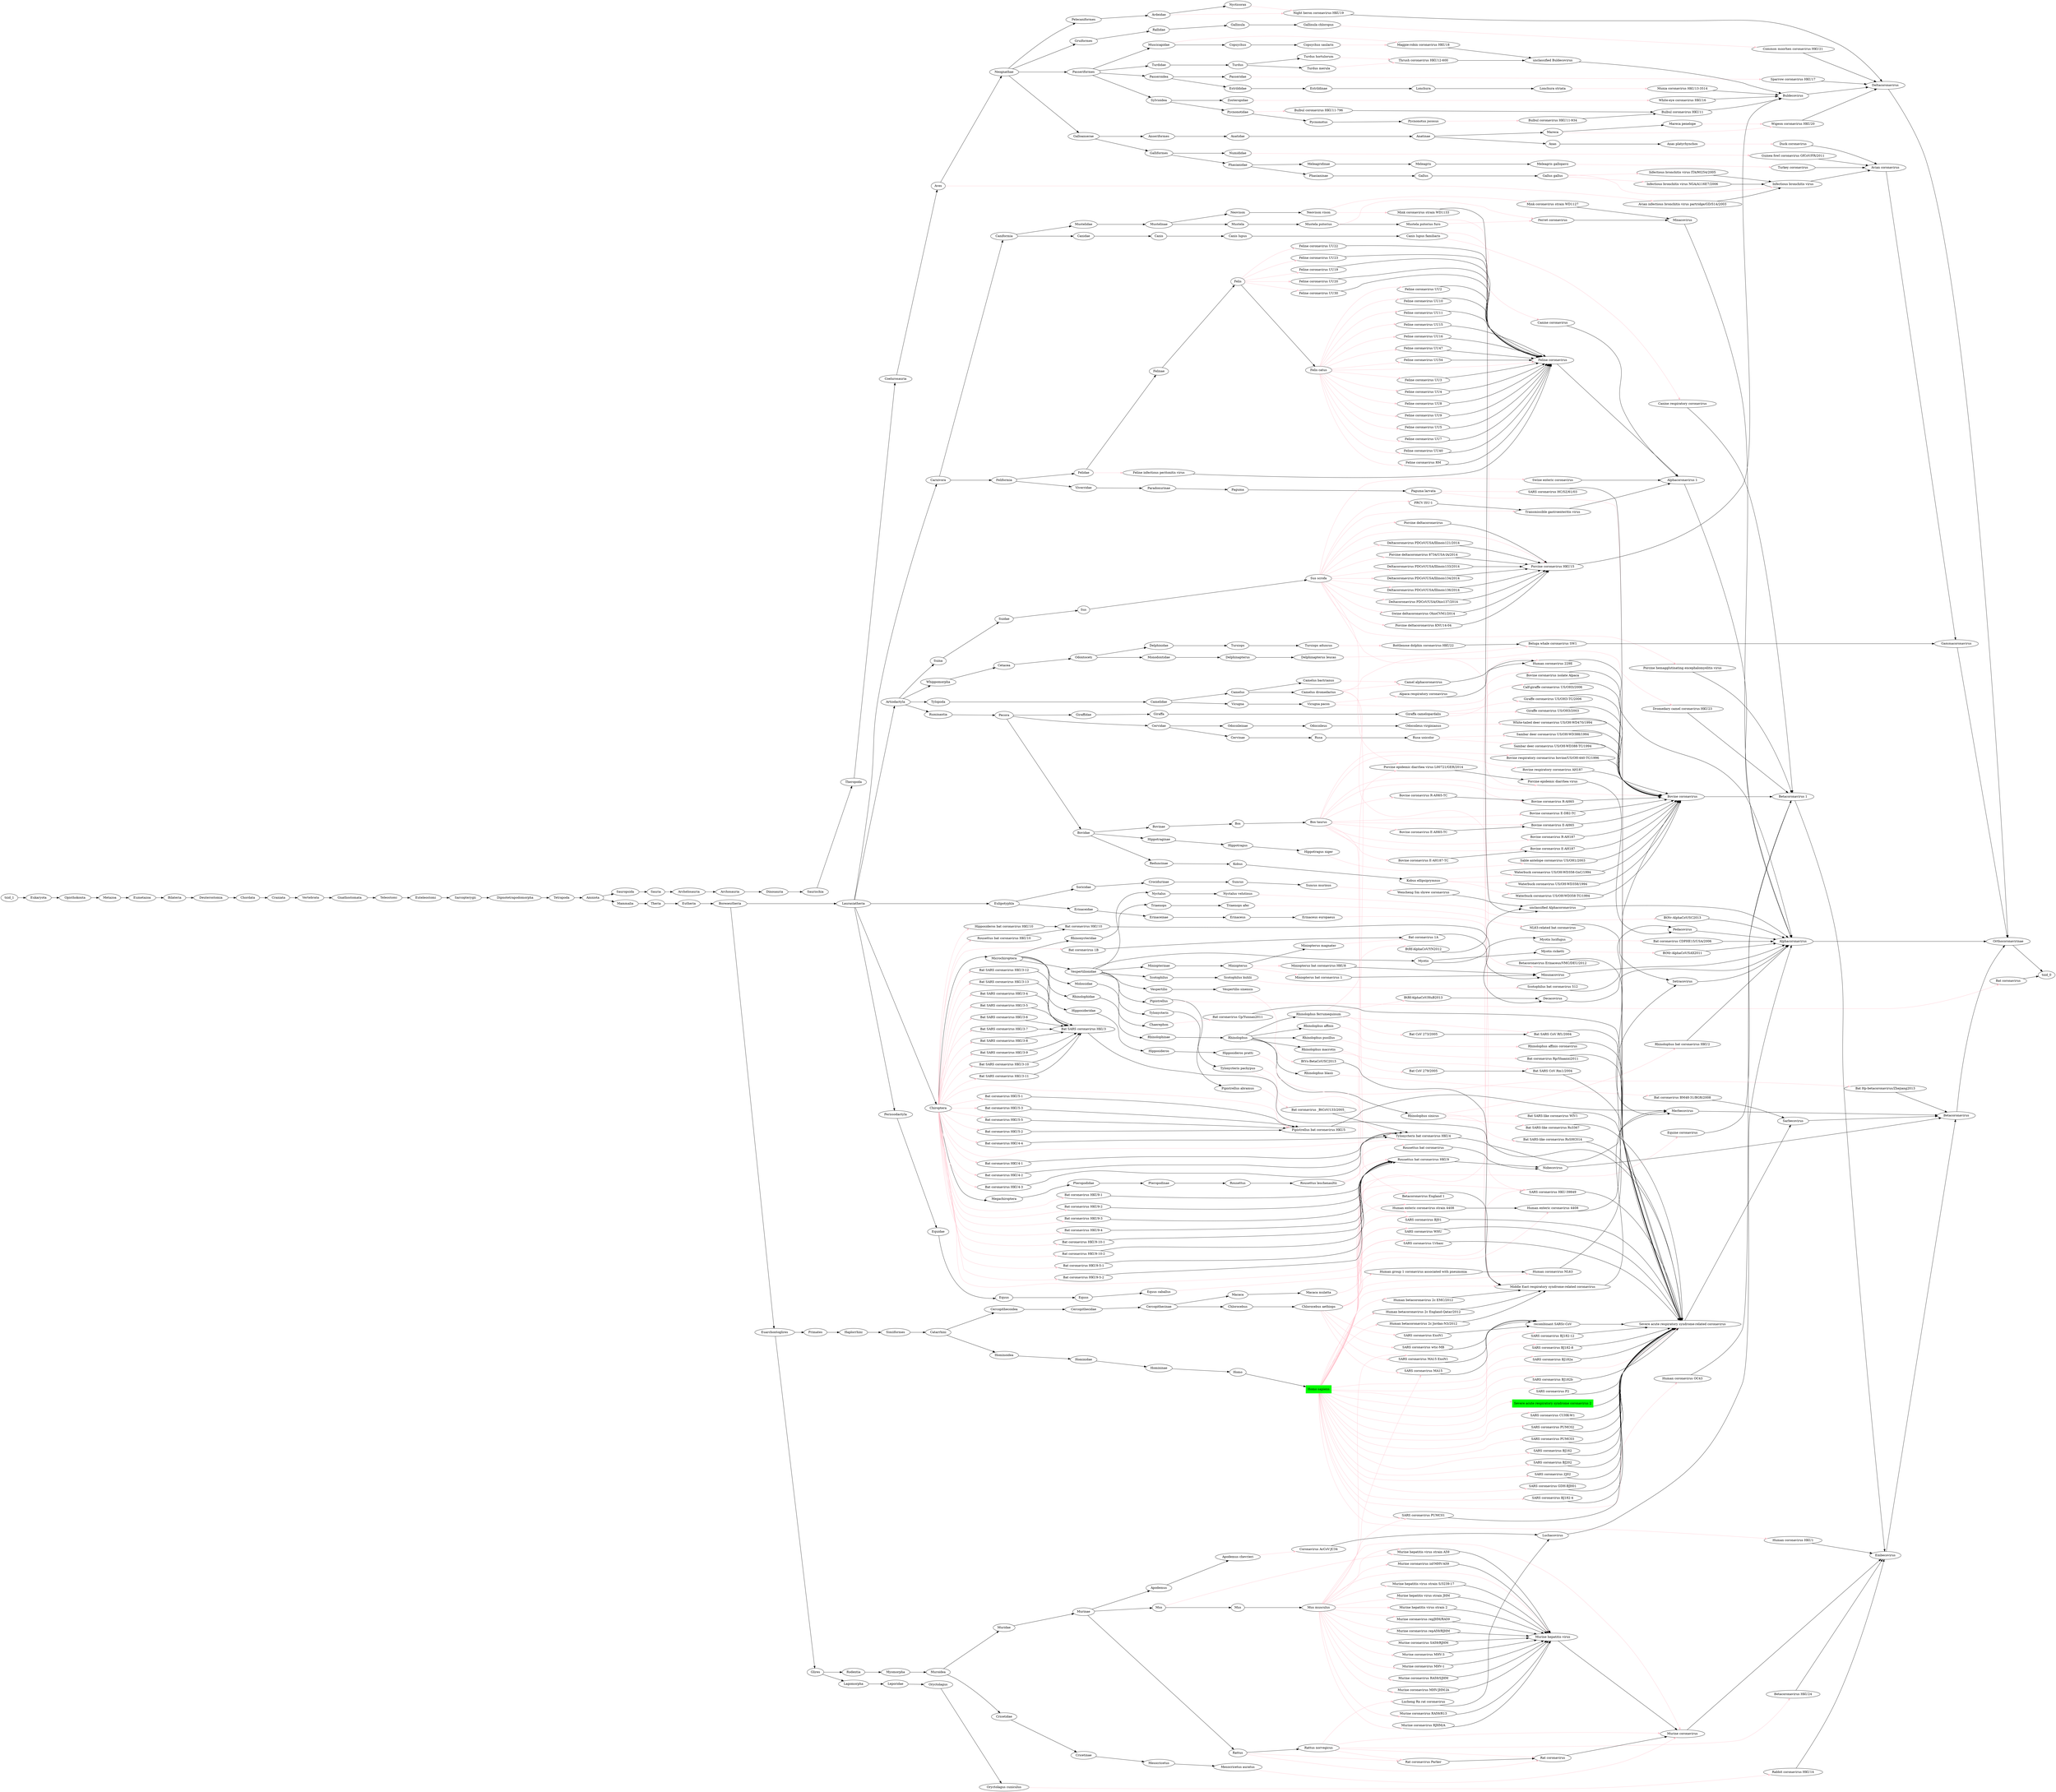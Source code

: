 digraph G { rankdir = "LR"
txid_1 -> txid_2759;
txid_2759[label="Eukaryota"];
txid_2759 -> txid_33154;
txid_33154[label="Opisthokonta"];
txid_33154 -> txid_33208;
txid_33208[label="Metazoa"];
txid_33208 -> txid_6072;
txid_6072[label="Eumetazoa"];
txid_6072 -> txid_33213;
txid_33213[label="Bilateria"];
txid_33213 -> txid_33511;
txid_33511[label="Deuterostomia"];
txid_33511 -> txid_7711;
txid_7711[label="Chordata"];
txid_7711 -> txid_89593;
txid_89593[label="Craniata"];
txid_89593 -> txid_7742;
txid_7742[label="Vertebrata"];
txid_7742 -> txid_7776;
txid_7776[label="Gnathostomata"];
txid_7776 -> txid_117570;
txid_117570[label="Teleostomi"];
txid_117570 -> txid_117571;
txid_117571[label="Euteleostomi"];
txid_117571 -> txid_8287;
txid_8287[label="Sarcopterygii"];
txid_8287 -> txid_1338369;
txid_1338369[label="Dipnotetrapodomorpha"];
txid_1338369 -> txid_32523;
txid_32523[label="Tetrapoda"];
txid_32523 -> txid_32524;
txid_32524[label="Amniota"];
txid_32524 -> txid_40674;
txid_40674[label="Mammalia"];
txid_40674 -> txid_32525;
txid_32525[label="Theria"];
txid_32525 -> txid_9347;
txid_9347[label="Eutheria"];
txid_9347 -> txid_1437010;
txid_1437010[label="Boreoeutheria"];
txid_1437010 -> txid_314146;
txid_314146[label="Euarchontoglires"];
txid_314146 -> txid_314147;
txid_314147[label="Glires"];
txid_314147 -> txid_9975;
txid_9975[label="Lagomorpha"];
txid_9975 -> txid_9979;
txid_9979[label="Leporidae"];
txid_9979 -> txid_9984;
txid_9984[label="Oryctolagus"];
txid_9984 -> txid_9986;
txid_9986[label="Oryctolagus cuniculus"];
txid_314147 -> txid_9989;
txid_9989[label="Rodentia"];
txid_9989 -> txid_1963758;
txid_1963758[label="Myomorpha"];
txid_1963758 -> txid_337687;
txid_337687[label="Muroidea"];
txid_337687 -> txid_10066;
txid_10066[label="Muridae"];
txid_10066 -> txid_39107;
txid_39107[label="Murinae"];
txid_39107 -> txid_10114;
txid_10114[label="Rattus"];
txid_10114 -> txid_10116;
txid_10116[label="Rattus norvegicus"];
txid_39107 -> txid_10128;
txid_10128[label="Apodemus"];
txid_10128 -> txid_129246;
txid_129246[label="Apodemus chevrieri"];
txid_39107 -> txid_10088;
txid_10088[label="Mus"];
txid_10088 -> txid_862507;
txid_862507[label="Mus"];
txid_862507 -> txid_10090;
txid_10090[label="Mus musculus"];
txid_337687 -> txid_337677;
txid_337677[label="Cricetidae"];
txid_337677 -> txid_10026;
txid_10026[label="Cricetinae"];
txid_10026 -> txid_10035;
txid_10035[label="Mesocricetus"];
txid_10035 -> txid_10036;
txid_10036[label="Mesocricetus auratus"];
txid_314146 -> txid_9443;
txid_9443[label="Primates"];
txid_9443 -> txid_376913;
txid_376913[label="Haplorrhini"];
txid_376913 -> txid_314293;
txid_314293[label="Simiiformes"];
txid_314293 -> txid_9526;
txid_9526[label="Catarrhini"];
txid_9526 -> txid_314295;
txid_314295[label="Hominoidea"];
txid_314295 -> txid_9604;
txid_9604[label="Hominidae"];
txid_9604 -> txid_207598;
txid_207598[label="Homininae"];
txid_207598 -> txid_9605;
txid_9605[label="Homo"];
txid_9605 -> txid_9606;
txid_9606[label="Homo sapiens", color="green",style="filled", shape="record"];
txid_9526 -> txid_314294;
txid_314294[label="Cercopithecoidea"];
txid_314294 -> txid_9527;
txid_9527[label="Cercopithecidae"];
txid_9527 -> txid_9528;
txid_9528[label="Cercopithecinae"];
txid_9528 -> txid_392815;
txid_392815[label="Chlorocebus"];
txid_392815 -> txid_9534;
txid_9534[label="Chlorocebus aethiops"];
txid_9528 -> txid_9539;
txid_9539[label="Macaca"];
txid_9539 -> txid_9544;
txid_9544[label="Macaca mulatta"];
txid_1437010 -> txid_314145;
txid_314145[label="Laurasiatheria"];
txid_314145 -> txid_9397;
txid_9397[label="Chiroptera"];
txid_9397 -> txid_30560;
txid_30560[label="Microchiroptera"];
txid_30560 -> txid_9431;
txid_9431[label="Vespertilionidae"];
txid_9431 -> txid_51299;
txid_51299[label="Nyctalus"];
txid_51299 -> txid_187011;
txid_187011[label="Nyctalus velutinus"];
txid_9431 -> txid_258958;
txid_258958[label="Tylonycteris"];
txid_258958 -> txid_258959;
txid_258959[label="Tylonycteris pachypus"];
txid_9431 -> txid_27671;
txid_27671[label="Pipistrellus"];
txid_27671 -> txid_105295;
txid_105295[label="Pipistrellus abramus"];
txid_9431 -> txid_9434;
txid_9434[label="Myotis"];
txid_9434 -> txid_203696;
txid_203696[label="Myotis ricketti"];
txid_9434 -> txid_59463;
txid_59463[label="Myotis lucifugus"];
txid_9431 -> txid_59484;
txid_59484[label="Vespertilio"];
txid_59484 -> txid_105273;
txid_105273[label="Vespertilio sinensis"];
txid_9431 -> txid_153296;
txid_153296[label="Scotophilus"];
txid_153296 -> txid_153297;
txid_153297[label="Scotophilus kuhlii"];
txid_9431 -> txid_981671;
txid_981671[label="Miniopterinae"];
txid_981671 -> txid_9432;
txid_9432[label="Miniopterus"];
txid_9432 -> txid_438766;
txid_438766[label="Miniopterus magnater"];
txid_30560 -> txid_58055;
txid_58055[label="Rhinolophidae"];
txid_58055 -> txid_186995;
txid_186995[label="Rhinolophinae"];
txid_186995 -> txid_49442;
txid_49442[label="Rhinolophus"];
txid_49442 -> txid_196889;
txid_196889[label="Rhinolophus macrotis"];
txid_49442 -> txid_89399;
txid_89399[label="Rhinolophus sinicus"];
txid_49442 -> txid_59477;
txid_59477[label="Rhinolophus affinis"];
txid_49442 -> txid_59479;
txid_59479[label="Rhinolophus ferrumequinum"];
txid_49442 -> txid_159858;
txid_159858[label="Rhinolophus pusillus"];
txid_49442 -> txid_519037;
txid_519037[label="Rhinolophus blasii"];
txid_30560 -> txid_186994;
txid_186994[label="Hipposideridae"];
txid_186994 -> txid_58068;
txid_58068[label="Hipposideros"];
txid_58068 -> txid_188569;
txid_188569[label="Hipposideros pratti"];
txid_30560 -> txid_1677019;
txid_1677019[label="Rhinonycteridae"];
txid_1677019 -> txid_258842;
txid_258842[label="Triaenops"];
txid_258842 -> txid_549403;
txid_549403[label="Triaenops afer"];
txid_30560 -> txid_9436;
txid_9436[label="Molossidae"];
txid_9436 -> txid_242383;
txid_242383[label="Chaerephon"];
txid_9397 -> txid_30559;
txid_30559[label="Megachiroptera"];
txid_30559 -> txid_9398;
txid_9398[label="Pteropodidae"];
txid_9398 -> txid_77225;
txid_77225[label="Pteropodinae"];
txid_77225 -> txid_9406;
txid_9406[label="Rousettus"];
txid_9406 -> txid_9408;
txid_9408[label="Rousettus leschenaultii"];
txid_314145 -> txid_33554;
txid_33554[label="Carnivora"];
txid_33554 -> txid_379584;
txid_379584[label="Caniformia"];
txid_379584 -> txid_9608;
txid_9608[label="Canidae"];
txid_9608 -> txid_9611;
txid_9611[label="Canis"];
txid_9611 -> txid_9612;
txid_9612[label="Canis lupus"];
txid_9612 -> txid_9615;
txid_9615[label="Canis lupus familiaris"];
txid_379584 -> txid_9655;
txid_9655[label="Mustelidae"];
txid_9655 -> txid_169418;
txid_169418[label="Mustelinae"];
txid_169418 -> txid_452645;
txid_452645[label="Neovison"];
txid_452645 -> txid_452646;
txid_452646[label="Neovison vison"];
txid_169418 -> txid_9665;
txid_9665[label="Mustela"];
txid_9665 -> txid_9668;
txid_9668[label="Mustela putorius"];
txid_9668 -> txid_9669;
txid_9669[label="Mustela putorius furo"];
txid_33554 -> txid_379583;
txid_379583[label="Feliformia"];
txid_379583 -> txid_9673;
txid_9673[label="Viverridae"];
txid_9673 -> txid_219112;
txid_219112[label="Paradoxurinae"];
txid_219112 -> txid_9674;
txid_9674[label="Paguma"];
txid_9674 -> txid_9675;
txid_9675[label="Paguma larvata"];
txid_379583 -> txid_9681;
txid_9681[label="Felidae"];
txid_9681 -> txid_338152;
txid_338152[label="Felinae"];
txid_338152 -> txid_9682;
txid_9682[label="Felis"];
txid_9682 -> txid_9685;
txid_9685[label="Felis catus"];
txid_314145 -> txid_91561;
txid_91561[label="Artiodactyla"];
txid_91561 -> txid_9845;
txid_9845[label="Ruminantia"];
txid_9845 -> txid_35500;
txid_35500[label="Pecora"];
txid_35500 -> txid_9850;
txid_9850[label="Cervidae"];
txid_9850 -> txid_9881;
txid_9881[label="Odocoileinae"];
txid_9881 -> txid_9871;
txid_9871[label="Odocoileus"];
txid_9871 -> txid_9874;
txid_9874[label="Odocoileus virginianus"];
txid_9850 -> txid_34878;
txid_34878[label="Cervinae"];
txid_34878 -> txid_662560;
txid_662560[label="Rusa"];
txid_662560 -> txid_662561;
txid_662561[label="Rusa unicolor"];
txid_35500 -> txid_9892;
txid_9892[label="Giraffidae"];
txid_9892 -> txid_9893;
txid_9893[label="Giraffa"];
txid_9893 -> txid_9894;
txid_9894[label="Giraffa camelopardalis"];
txid_35500 -> txid_9895;
txid_9895[label="Bovidae"];
txid_9895 -> txid_27592;
txid_27592[label="Bovinae"];
txid_27592 -> txid_9903;
txid_9903[label="Bos"];
txid_9903 -> txid_9913;
txid_9913[label="Bos taurus"];
txid_9895 -> txid_9959;
txid_9959[label="Hippotraginae"];
txid_9959 -> txid_37184;
txid_37184[label="Hippotragus"];
txid_37184 -> txid_37189;
txid_37189[label="Hippotragus niger"];
txid_9895 -> txid_59549;
txid_59549[label="Reduncinae"];
txid_59549 -> txid_9961;
txid_9961[label="Kobus"];
txid_9961 -> txid_9962;
txid_9962[label="Kobus ellipsiprymnus"];
txid_91561 -> txid_2653789;
txid_2653789[label="Whippomorpha"];
txid_2653789 -> txid_9721;
txid_9721[label="Cetacea"];
txid_9721 -> txid_9722;
txid_9722[label="Odontoceti"];
txid_9722 -> txid_9747;
txid_9747[label="Monodontidae"];
txid_9747 -> txid_9748;
txid_9748[label="Delphinapterus"];
txid_9748 -> txid_9749;
txid_9749[label="Delphinapterus leucas"];
txid_9722 -> txid_9726;
txid_9726[label="Delphinidae"];
txid_9726 -> txid_9738;
txid_9738[label="Tursiops"];
txid_9738 -> txid_79784;
txid_79784[label="Tursiops aduncus"];
txid_91561 -> txid_9834;
txid_9834[label="Tylopoda"];
txid_9834 -> txid_9835;
txid_9835[label="Camelidae"];
txid_9835 -> txid_30539;
txid_30539[label="Vicugna"];
txid_30539 -> txid_30538;
txid_30538[label="Vicugna pacos"];
txid_9835 -> txid_9836;
txid_9836[label="Camelus"];
txid_9836 -> txid_9837;
txid_9837[label="Camelus bactrianus"];
txid_9836 -> txid_9838;
txid_9838[label="Camelus dromedarius"];
txid_91561 -> txid_35497;
txid_35497[label="Suina"];
txid_35497 -> txid_9821;
txid_9821[label="Suidae"];
txid_9821 -> txid_9822;
txid_9822[label="Sus"];
txid_9822 -> txid_9823;
txid_9823[label="Sus scrofa"];
txid_314145 -> txid_9362;
txid_9362[label="Eulipotyphla"];
txid_9362 -> txid_9363;
txid_9363[label="Erinaceidae"];
txid_9363 -> txid_30577;
txid_30577[label="Erinaceinae"];
txid_30577 -> txid_9364;
txid_9364[label="Erinaceus"];
txid_9364 -> txid_9365;
txid_9365[label="Erinaceus europaeus"];
txid_9362 -> txid_9376;
txid_9376[label="Soricidae"];
txid_9376 -> txid_183662;
txid_183662[label="Crocidurinae"];
txid_183662 -> txid_9377;
txid_9377[label="Suncus"];
txid_9377 -> txid_9378;
txid_9378[label="Suncus murinus"];
txid_314145 -> txid_9787;
txid_9787[label="Perissodactyla"];
txid_9787 -> txid_9788;
txid_9788[label="Equidae"];
txid_9788 -> txid_9789;
txid_9789[label="Equus"];
txid_9789 -> txid_35510;
txid_35510[label="Equus"];
txid_35510 -> txid_9796;
txid_9796[label="Equus caballus"];
txid_32524 -> txid_8457;
txid_8457[label="Sauropsida"];
txid_8457 -> txid_32561;
txid_32561[label="Sauria"];
txid_32561 -> txid_1329799;
txid_1329799[label="Archelosauria"];
txid_1329799 -> txid_8492;
txid_8492[label="Archosauria"];
txid_8492 -> txid_436486;
txid_436486[label="Dinosauria"];
txid_436486 -> txid_436489;
txid_436489[label="Saurischia"];
txid_436489 -> txid_436491;
txid_436491[label="Theropoda"];
txid_436491 -> txid_436492;
txid_436492[label="Coelurosauria"];
txid_436492 -> txid_8782;
txid_8782[label="Aves"];
txid_8782 -> txid_8825;
txid_8825[label="Neognathae"];
txid_8825 -> txid_1549675;
txid_1549675[label="Galloanserae"];
txid_1549675 -> txid_8826;
txid_8826[label="Anseriformes"];
txid_8826 -> txid_8830;
txid_8830[label="Anatidae"];
txid_8830 -> txid_2068716;
txid_2068716[label="Anatinae"];
txid_2068716 -> txid_1526411;
txid_1526411[label="Mareca"];
txid_1526411 -> txid_8838;
txid_8838[label="Mareca penelope"];
txid_2068716 -> txid_8835;
txid_8835[label="Anas"];
txid_8835 -> txid_8839;
txid_8839[label="Anas platyrhynchos"];
txid_1549675 -> txid_8976;
txid_8976[label="Galliformes"];
txid_8976 -> txid_9005;
txid_9005[label="Phasianidae"];
txid_9005 -> txid_466552;
txid_466552[label="Meleagridinae"];
txid_466552 -> txid_9102;
txid_9102[label="Meleagris"];
txid_9102 -> txid_9103;
txid_9103[label="Meleagris gallopavo"];
txid_9005 -> txid_9072;
txid_9072[label="Phasianinae"];
txid_9072 -> txid_9030;
txid_9030[label="Gallus"];
txid_9030 -> txid_9031;
txid_9031[label="Gallus gallus"];
txid_8976 -> txid_8990;
txid_8990[label="Numididae"];
txid_8825 -> txid_9108;
txid_9108[label="Gruiformes"];
txid_9108 -> txid_9119;
txid_9119[label="Rallidae"];
txid_9119 -> txid_9122;
txid_9122[label="Gallinula"];
txid_9122 -> txid_9123;
txid_9123[label="Gallinula chloropus"];
txid_8825 -> txid_9126;
txid_9126[label="Passeriformes"];
txid_9126 -> txid_36291;
txid_36291[label="Muscicapidae"];
txid_36291 -> txid_125862;
txid_125862[label="Copsychus"];
txid_125862 -> txid_343929;
txid_343929[label="Copsychus saularis"];
txid_9126 -> txid_175121;
txid_175121[label="Passeroidea"];
txid_175121 -> txid_9158;
txid_9158[label="Passeridae"];
txid_175121 -> txid_37611;
txid_37611[label="Estrildidae"];
txid_37611 -> txid_40155;
txid_40155[label="Estrildinae"];
txid_40155 -> txid_40156;
txid_40156[label="Lonchura"];
txid_40156 -> txid_40157;
txid_40157[label="Lonchura striata"];
txid_9126 -> txid_2116661;
txid_2116661[label="Sylvioidea"];
txid_2116661 -> txid_36297;
txid_36297[label="Zosteropidae"];
txid_2116661 -> txid_36294;
txid_36294[label="Pycnonotidae"];
txid_36294 -> txid_125282;
txid_125282[label="Pycnonotus"];
txid_125282 -> txid_182897;
txid_182897[label="Pycnonotus jocosus"];
txid_9126 -> txid_9183;
txid_9183[label="Turdidae"];
txid_9183 -> txid_9186;
txid_9186[label="Turdus"];
txid_9186 -> txid_9187;
txid_9187[label="Turdus merula"];
txid_9186 -> txid_411519;
txid_411519[label="Turdus hortulorum"];
txid_8825 -> txid_9205;
txid_9205[label="Pelecaniformes"];
txid_9205 -> txid_8899;
txid_8899[label="Ardeidae"];
txid_8899 -> txid_8900;
txid_8900[label="Nycticorax"];

txid_519037 -> txid_864596 [color="pink", dirType="both"];
txid_27671 -> txid_1508220 [color="pink", dirType="both"];
txid_438766 -> txid_393767 [color="pink", dirType="both"];
txid_59479 -> txid_1503293 [color="pink", dirType="both"];
txid_9378 -> txid_1508228 [color="pink", dirType="both"];
txid_129246 -> txid_1964806 [color="pink", dirType="both"];
txid_9606 -> txid_11137 [color="pink", dirType="both"];
txid_10116 -> txid_1508224 [color="pink", dirType="both"];
txid_9668 -> txid_1264898 [color="pink", dirType="both"];
txid_9669 -> txid_1264898 [color="pink", dirType="both"];
txid_9432 -> txid_694000 [color="pink", dirType="both"];
txid_9432 -> txid_694001 [color="pink", dirType="both"];
txid_9823 -> txid_28295 [color="pink", dirType="both"];
txid_153297 -> txid_693999 [color="pink", dirType="both"];
txid_89399 -> txid_693998 [color="pink", dirType="both"];
txid_9606 -> txid_277944 [color="pink", dirType="both"];
txid_9986 -> txid_1160968 [color="pink", dirType="both"];
txid_9606 -> txid_290028 [color="pink", dirType="both"];
txid_10036 -> txid_694005 [color="pink", dirType="both"];
txid_10090 -> txid_694005 [color="pink", dirType="both"];
txid_10116 -> txid_694005 [color="pink", dirType="both"];
txid_9397 -> txid_694007 [color="pink", dirType="both"];
txid_258959 -> txid_694007 [color="pink", dirType="both"];
txid_9397 -> txid_694008 [color="pink", dirType="both"];
txid_105295 -> txid_694008 [color="pink", dirType="both"];
txid_9606 -> txid_1335626 [color="pink", dirType="both"];
txid_9838 -> txid_1335626 [color="pink", dirType="both"];
txid_9397 -> txid_694006 [color="pink", dirType="both"];
txid_9408 -> txid_694006 [color="pink", dirType="both"];
txid_9606 -> txid_694009 [color="pink", dirType="both"];
txid_9675 -> txid_694009 [color="pink", dirType="both"];
txid_9749 -> txid_694015 [color="pink", dirType="both"];
txid_36291 -> txid_1159903 [color="pink", dirType="both"];
txid_343929 -> txid_1159903 [color="pink", dirType="both"];
txid_9158 -> txid_1159906 [color="pink", dirType="both"];
txid_9187 -> txid_572290 [color="pink", dirType="both"];
txid_411519 -> txid_572290 [color="pink", dirType="both"];
txid_8838 -> txid_1159908 [color="pink", dirType="both"];
txid_1526411 -> txid_1159908 [color="pink", dirType="both"];
txid_36297 -> txid_1159907 [color="pink", dirType="both"];
txid_8899 -> txid_1159904 [color="pink", dirType="both"];
txid_8900 -> txid_1159904 [color="pink", dirType="both"];
txid_9123 -> txid_1159902 [color="pink", dirType="both"];
txid_9397 -> txid_393768 [color="pink", dirType="both"];
txid_452646 -> txid_766792 [color="pink", dirType="both"];
txid_59463 -> txid_1384461 [color="pink", dirType="both"];
txid_9397 -> txid_1241932 [color="pink", dirType="both"];
txid_9397 -> txid_1241933 [color="pink", dirType="both"];
txid_59479 -> txid_1503292 [color="pink", dirType="both"];
txid_30538 -> txid_1176035 [color="pink", dirType="both"];
txid_9837 -> txid_1699095 [color="pink", dirType="both"];
txid_9838 -> txid_1699095 [color="pink", dirType="both"];
txid_452646 -> txid_766791 [color="pink", dirType="both"];
txid_203696 -> txid_1503289 [color="pink", dirType="both"];
txid_187011 -> txid_1503291 [color="pink", dirType="both"];
txid_9534 -> txid_1525377 [color="pink", dirType="both"];
txid_9823 -> txid_1525377 [color="pink", dirType="both"];
txid_9606 -> txid_270642 [color="pink", dirType="both"];
txid_549403 -> txid_1920748 [color="pink", dirType="both"];
txid_9823 -> txid_11149 [color="pink", dirType="both"];
txid_9615 -> txid_11153 [color="pink", dirType="both"];
txid_9685 -> txid_12663 [color="pink", dirType="both"];
txid_9823 -> txid_1766554 [color="pink", dirType="both"];
txid_9913 -> txid_11128 [color="pink", dirType="both"];
txid_9606 -> txid_31631 [color="pink", dirType="both"];
txid_9823 -> txid_42005 [color="pink", dirType="both"];
txid_9796 -> txid_136187 [color="pink", dirType="both"];
txid_9615 -> txid_215681 [color="pink", dirType="both"];
txid_10090 -> txid_11138 [color="pink", dirType="both"];
txid_10114 -> txid_31632 [color="pink", dirType="both"];
txid_10116 -> txid_31632 [color="pink", dirType="both"];
txid_10116 -> txid_1590370 [color="pink", dirType="both"];
txid_188569 -> txid_1541205 [color="pink", dirType="both"];
txid_258959 -> txid_389230 [color="pink", dirType="both"];
txid_9397 -> txid_424359 [color="pink", dirType="both"];
txid_9397 -> txid_424360 [color="pink", dirType="both"];
txid_9397 -> txid_424361 [color="pink", dirType="both"];
txid_9397 -> txid_424362 [color="pink", dirType="both"];
txid_9397 -> txid_424363 [color="pink", dirType="both"];
txid_9397 -> txid_424364 [color="pink", dirType="both"];
txid_9397 -> txid_424365 [color="pink", dirType="both"];
txid_9397 -> txid_424366 [color="pink", dirType="both"];
txid_9606 -> txid_1235996 [color="pink", dirType="both"];
txid_9606 -> txid_1263720 [color="pink", dirType="both"];
txid_9838 -> txid_1263720 [color="pink", dirType="both"];
txid_9606 -> txid_1298362 [color="pink", dirType="both"];
txid_9606 -> txid_1306931 [color="pink", dirType="both"];
txid_105273 -> txid_1495253 [color="pink", dirType="both"];
txid_9365 -> txid_1385427 [color="pink", dirType="both"];
txid_9397 -> txid_424367 [color="pink", dirType="both"];
txid_9397 -> txid_424368 [color="pink", dirType="both"];
txid_9397 -> txid_424369 [color="pink", dirType="both"];
txid_9397 -> txid_424370 [color="pink", dirType="both"];
txid_9397 -> txid_875612 [color="pink", dirType="both"];
txid_9397 -> txid_875613 [color="pink", dirType="both"];
txid_9397 -> txid_875614 [color="pink", dirType="both"];
txid_9397 -> txid_875615 [color="pink", dirType="both"];
txid_9408 -> txid_1892416 [color="pink", dirType="both"];
txid_9534 -> txid_228330 [color="pink", dirType="both"];
txid_9606 -> txid_228330 [color="pink", dirType="both"];
txid_9544 -> txid_228404 [color="pink", dirType="both"];
txid_9606 -> txid_228404 [color="pink", dirType="both"];
txid_9669 -> txid_228404 [color="pink", dirType="both"];
txid_9534 -> txid_228407 [color="pink", dirType="both"];
txid_9606 -> txid_228407 [color="pink", dirType="both"];
txid_9606 -> txid_228415 [color="pink", dirType="both"];
txid_9534 -> txid_247149 [color="pink", dirType="both"];
txid_9606 -> txid_247149 [color="pink", dirType="both"];
txid_9606 -> txid_253433 [color="pink", dirType="both"];
txid_10090 -> txid_253433 [color="pink", dirType="both"];
txid_9606 -> txid_253434 [color="pink", dirType="both"];
txid_9606 -> txid_253435 [color="pink", dirType="both"];
txid_9675 -> txid_260069 [color="pink", dirType="both"];
txid_9606 -> txid_321147 [color="pink", dirType="both"];
txid_9606 -> txid_321149 [color="pink", dirType="both"];
txid_196889 -> txid_347536 [color="pink", dirType="both"];
txid_59479 -> txid_347537 [color="pink", dirType="both"];
txid_9606 -> txid_353145 [color="pink", dirType="both"];
txid_9606 -> txid_388737 [color="pink", dirType="both"];
txid_9606 -> txid_511429 [color="pink", dirType="both"];
txid_9606 -> txid_511430 [color="pink", dirType="both"];
txid_9606 -> txid_511431 [color="pink", dirType="both"];
txid_9606 -> txid_511432 [color="pink", dirType="both"];
txid_9606 -> txid_511433 [color="pink", dirType="both"];
txid_9606 -> txid_627442 [color="pink", dirType="both"];
txid_159858 -> txid_1283332 [color="pink", dirType="both"];
txid_242383 -> txid_1283333 [color="pink", dirType="both"];
txid_89399 -> txid_1415834 [color="pink", dirType="both"];
txid_89399 -> txid_1415851 [color="pink", dirType="both"];
txid_89399 -> txid_1415852 [color="pink", dirType="both"];
txid_59477 -> txid_1487703 [color="pink", dirType="both"];
txid_9606 -> txid_2697049 [color="pink", dirType="both"];
txid_79784 -> txid_1433215 [color="pink", dirType="both"];
txid_9031 -> txid_11120 [color="pink", dirType="both"];
txid_9103 -> txid_11152 [color="pink", dirType="both"];
txid_8839 -> txid_300188 [color="pink", dirType="both"];
txid_36294 -> txid_572287 [color="pink", dirType="both"];
txid_182897 -> txid_572288 [color="pink", dirType="both"];
txid_40157 -> txid_572289 [color="pink", dirType="both"];
txid_9823 -> txid_1159905 [color="pink", dirType="both"];
txid_9681 -> txid_11135 [color="pink", dirType="both"];
txid_9685 -> txid_454951 [color="pink", dirType="both"];
txid_9685 -> txid_454952 [color="pink", dirType="both"];
txid_9685 -> txid_454953 [color="pink", dirType="both"];
txid_9685 -> txid_454955 [color="pink", dirType="both"];
txid_9685 -> txid_502100 [color="pink", dirType="both"];
txid_9685 -> txid_502101 [color="pink", dirType="both"];
txid_9685 -> txid_627431 [color="pink", dirType="both"];
txid_9685 -> txid_627432 [color="pink", dirType="both"];
txid_9685 -> txid_627433 [color="pink", dirType="both"];
txid_9685 -> txid_627434 [color="pink", dirType="both"];
txid_9685 -> txid_627435 [color="pink", dirType="both"];
txid_9685 -> txid_627436 [color="pink", dirType="both"];
txid_9682 -> txid_711465 [color="pink", dirType="both"];
txid_9682 -> txid_711466 [color="pink", dirType="both"];
txid_9682 -> txid_906884 [color="pink", dirType="both"];
txid_9682 -> txid_906885 [color="pink", dirType="both"];
txid_9682 -> txid_906886 [color="pink", dirType="both"];
txid_9685 -> txid_906887 [color="pink", dirType="both"];
txid_9685 -> txid_1052157 [color="pink", dirType="both"];
txid_9685 -> txid_1052158 [color="pink", dirType="both"];
txid_9606 -> txid_166124 [color="pink", dirType="both"];
txid_30538 -> txid_404135 [color="pink", dirType="both"];
txid_662561 -> txid_422132 [color="pink", dirType="both"];
txid_662561 -> txid_422133 [color="pink", dirType="both"];
txid_9874 -> txid_422134 [color="pink", dirType="both"];
txid_9962 -> txid_422135 [color="pink", dirType="both"];
txid_9962 -> txid_422137 [color="pink", dirType="both"];
txid_37189 -> txid_422138 [color="pink", dirType="both"];
txid_9894 -> txid_422139 [color="pink", dirType="both"];
txid_9894 -> txid_422140 [color="pink", dirType="both"];
txid_9894 -> txid_422141 [color="pink", dirType="both"];
txid_9913 -> txid_422214 [color="pink", dirType="both"];
txid_9913 -> txid_422216 [color="pink", dirType="both"];
txid_9913 -> txid_422217 [color="pink", dirType="both"];
txid_9913 -> txid_422219 [color="pink", dirType="both"];
txid_9913 -> txid_422220 [color="pink", dirType="both"];
txid_9962 -> txid_502096 [color="pink", dirType="both"];
txid_9913 -> txid_502105 [color="pink", dirType="both"];
txid_9913 -> txid_502108 [color="pink", dirType="both"];
txid_9838 -> txid_1479610 [color="pink", dirType="both"];
txid_10088 -> txid_11142 [color="pink", dirType="both"];
txid_10090 -> txid_11142 [color="pink", dirType="both"];
txid_10090 -> txid_11144 [color="pink", dirType="both"];
txid_10090 -> txid_76344 [color="pink", dirType="both"];
txid_10090 -> txid_429330 [color="pink", dirType="both"];
txid_10090 -> txid_429331 [color="pink", dirType="both"];
txid_10090 -> txid_430472 [color="pink", dirType="both"];
txid_10090 -> txid_502104 [color="pink", dirType="both"];
txid_10090 -> txid_502106 [color="pink", dirType="both"];
txid_10090 -> txid_502107 [color="pink", dirType="both"];
txid_10090 -> txid_591068 [color="pink", dirType="both"];
txid_10090 -> txid_591069 [color="pink", dirType="both"];
txid_10090 -> txid_591070 [color="pink", dirType="both"];
txid_10090 -> txid_591071 [color="pink", dirType="both"];
txid_10090 -> txid_1163669 [color="pink", dirType="both"];
txid_10114 -> txid_502102 [color="pink", dirType="both"];
txid_10116 -> txid_502102 [color="pink", dirType="both"];
txid_196889 -> txid_389167 [color="pink", dirType="both"];
txid_59479 -> txid_389166 [color="pink", dirType="both"];
txid_9397 -> txid_741997 [color="pink", dirType="both"];
txid_9397 -> txid_741998 [color="pink", dirType="both"];
txid_9397 -> txid_741999 [color="pink", dirType="both"];
txid_9397 -> txid_742000 [color="pink", dirType="both"];
txid_9397 -> txid_742001 [color="pink", dirType="both"];
txid_9397 -> txid_742002 [color="pink", dirType="both"];
txid_9397 -> txid_742003 [color="pink", dirType="both"];
txid_9397 -> txid_742004 [color="pink", dirType="both"];
txid_9397 -> txid_742005 [color="pink", dirType="both"];
txid_9397 -> txid_742006 [color="pink", dirType="both"];
txid_9534 -> txid_627440 [color="pink", dirType="both"];
txid_9534 -> txid_633137 [color="pink", dirType="both"];
txid_10090 -> txid_633137 [color="pink", dirType="both"];
txid_9534 -> txid_633140 [color="pink", dirType="both"];
txid_10090 -> txid_633140 [color="pink", dirType="both"];
txid_9534 -> txid_698419 [color="pink", dirType="both"];
txid_8782 -> txid_284515 [color="pink", dirType="both"];
txid_9031 -> txid_658929 [color="pink", dirType="both"];
txid_9031 -> txid_658930 [color="pink", dirType="both"];
txid_8990 -> txid_1245464 [color="pink", dirType="both"];
txid_9823 -> txid_1465644 [color="pink", dirType="both"];
txid_9823 -> txid_1476502 [color="pink", dirType="both"];
txid_9823 -> txid_1477411 [color="pink", dirType="both"];
txid_9823 -> txid_1477412 [color="pink", dirType="both"];
txid_9823 -> txid_1477413 [color="pink", dirType="both"];
txid_9823 -> txid_1477414 [color="pink", dirType="both"];
txid_9823 -> txid_1525854 [color="pink", dirType="both"];
txid_9823 -> txid_1559519 [color="pink", dirType="both"];
txid_9823 -> txid_1586324 [color="pink", dirType="both"];
txid_9823 -> txid_398815 [color="pink", dirType="both"];
txid_9606 -> txid_627439 [color="pink", dirType="both"];
txid_9913 -> txid_627439 [color="pink", dirType="both"];
txid_9913 -> txid_422215 [color="pink", dirType="both"];
txid_9913 -> txid_422218 [color="pink", dirType="both"];
txid_9913 -> txid_454963 [color="pink", dirType="both"];
txid_2501931 -> txid_0;
txid_2501931[label="Orthocoronavirinae"];
txid_693996 -> txid_2501931;
txid_693996[label="Alphacoronavirus"];
txid_2509497 -> txid_693996;
txid_2509497[label="Minunacovirus"];
txid_694000 -> txid_2509497;
txid_694000[label="Miniopterus bat coronavirus 1"];
txid_694001 -> txid_2509497;
txid_694001[label="Miniopterus bat coronavirus HKU8"];
txid_393767 -> txid_2509497;
txid_393767[label="Bat coronavirus 1A"];
txid_393768 -> txid_393767;
txid_393768[label="Bat coronavirus 1B"];
txid_2509479 -> txid_693996;
txid_2509479[label="Decacovirus"];
txid_1244203 -> txid_2509479;
txid_1244203[label="Bat coronavirus HKU10"];
txid_1241932 -> txid_1244203;
txid_1241932[label="Hipposideros bat coronavirus HKU10"];
txid_1241933 -> txid_1244203;
txid_1241933[label="Rousettus bat coronavirus HKU10"];
txid_1503292 -> txid_2509479;
txid_1503292[label="BtRf-AlphaCoV/HuB2013"];
txid_366617 -> txid_693996;
txid_366617[label="unclassified Alphacoronavirus"];
txid_1503293 -> txid_366617;
txid_1503293[label="BtRf-AlphaCoV/YN2012"];
txid_1508228 -> txid_366617;
txid_1508228[label="Wencheng Sm shrew coronavirus"];
txid_766792 -> txid_366617;
txid_766792[label="Mink coronavirus strain WD1133"];
txid_2509505 -> txid_693996;
txid_2509505[label="Pedacovirus"];
txid_28295 -> txid_2509505;
txid_28295[label="Porcine epidemic diarrhea virus"];
txid_1525377 -> txid_28295;
txid_1525377[label="Porcine epidemic diarrhea virus L00721/GER/2014"];
txid_693999 -> txid_2509505;
txid_693999[label="Scotophilus bat coronavirus 512"];
txid_2509512 -> txid_693996;
txid_2509512[label="Setracovirus"];
txid_277944 -> txid_2509512;
txid_277944[label="Human coronavirus NL63"];
txid_270642 -> txid_277944;
txid_270642[label="Human group 1 coronavirus associated with pneumonia"];
txid_1920748 -> txid_2509512;
txid_1920748[label="NL63-related bat coronavirus"];
txid_2509496 -> txid_693996;
txid_2509496[label="Minacovirus"];
txid_1264898 -> txid_2509496;
txid_1264898[label="Ferret coronavirus"];
txid_766791 -> txid_2509496;
txid_766791[label="Mink coronavirus strain WD1127"];
txid_2509492 -> txid_693996;
txid_2509492[label="Luchacovirus"];
txid_1508224 -> txid_2509492;
txid_1508224[label="Lucheng Rn rat coronavirus"];
txid_1964806 -> txid_2509492;
txid_1964806[label="Coronavirus AcCoV-JC34"];
txid_693997 -> txid_693996;
txid_693997[label="Alphacoronavirus 1"];
txid_12663 -> txid_693997;
txid_12663[label="Feline coronavirus"];
txid_906884 -> txid_12663;
txid_906884[label="Feline coronavirus UU19"];
txid_906885 -> txid_12663;
txid_906885[label="Feline coronavirus UU20"];
txid_906886 -> txid_12663;
txid_906886[label="Feline coronavirus UU30"];
txid_906887 -> txid_12663;
txid_906887[label="Feline coronavirus UU40"];
txid_627431 -> txid_12663;
txid_627431[label="Feline coronavirus UU10"];
txid_627432 -> txid_12663;
txid_627432[label="Feline coronavirus UU11"];
txid_627433 -> txid_12663;
txid_627433[label="Feline coronavirus UU15"];
txid_627434 -> txid_12663;
txid_627434[label="Feline coronavirus UU16"];
txid_627435 -> txid_12663;
txid_627435[label="Feline coronavirus UU8"];
txid_627436 -> txid_12663;
txid_627436[label="Feline coronavirus UU9"];
txid_454951 -> txid_12663;
txid_454951[label="Feline coronavirus UU3"];
txid_454952 -> txid_12663;
txid_454952[label="Feline coronavirus UU4"];
txid_454953 -> txid_12663;
txid_454953[label="Feline coronavirus UU5"];
txid_711465 -> txid_12663;
txid_711465[label="Feline coronavirus UU22"];
txid_454955 -> txid_12663;
txid_454955[label="Feline coronavirus UU7"];
txid_711466 -> txid_12663;
txid_711466[label="Feline coronavirus UU23"];
txid_502100 -> txid_12663;
txid_502100[label="Feline coronavirus RM"];
txid_502101 -> txid_12663;
txid_502101[label="Feline coronavirus UU2"];
txid_11135 -> txid_12663;
txid_11135[label="Feline infectious peritonitis virus"];
txid_1052157 -> txid_12663;
txid_1052157[label="Feline coronavirus UU47"];
txid_1052158 -> txid_12663;
txid_1052158[label="Feline coronavirus UU54"];
txid_1766554 -> txid_693997;
txid_1766554[label="Swine enteric coronavirus"];
txid_11149 -> txid_693997;
txid_11149[label="Transmissible gastroenteritis virus"];
txid_398815 -> txid_11149;
txid_398815[label="PRCV ISU-1"];
txid_11153 -> txid_693997;
txid_11153[label="Canine coronavirus"];
txid_693998 -> txid_693996;
txid_693998[label="Rhinolophus bat coronavirus HKU2"];
txid_11137 -> txid_693996;
txid_11137[label="Human coronavirus 229E"];
txid_1699095 -> txid_11137;
txid_1699095[label="Camel alphacoronavirus"];
txid_1176035 -> txid_11137;
txid_1176035[label="Alpaca respiratory coronavirus"];
txid_1384461 -> txid_693996;
txid_1384461[label="Bat coronavirus CDPHE15/USA/2006"];
txid_1503289 -> txid_693996;
txid_1503289[label="BtMr-AlphaCoV/SAX2011"];
txid_1503291 -> txid_693996;
txid_1503291[label="BtNv-AlphaCoV/SC2013"];
txid_694002 -> txid_2501931;
txid_694002[label="Betacoronavirus"];
txid_2509481 -> txid_694002;
txid_2509481[label="Embecovirus"];
txid_694003 -> txid_2509481;
txid_694003[label="Betacoronavirus 1"];
txid_42005 -> txid_694003;
txid_42005[label="Porcine hemagglutinating encephalomyelitis virus"];
txid_215681 -> txid_694003;
txid_215681[label="Canine respiratory coronavirus"];
txid_136187 -> txid_694003;
txid_136187[label="Equine coronavirus"];
txid_11128 -> txid_694003;
txid_11128[label="Bovine coronavirus"];
txid_404135 -> txid_11128;
txid_404135[label="Bovine coronavirus isolate Alpaca"];
txid_166124 -> txid_11128;
txid_166124[label="Human enteric coronavirus 4408"];
txid_627439 -> txid_166124;
txid_627439[label="Human enteric coronavirus strain 4408"];
txid_422132 -> txid_11128;
txid_422132[label="Sambar deer coronavirus US/OH-WD388/1994"];
txid_422133 -> txid_11128;
txid_422133[label="Sambar deer coronavirus US/OH-WD388-TC/1994"];
txid_422134 -> txid_11128;
txid_422134[label="White-tailed deer coronavirus US/OH-WD470/1994"];
txid_422141 -> txid_11128;
txid_422141[label="Giraffe coronavirus US/OH3-TC/2006"];
txid_422135 -> txid_11128;
txid_422135[label="Waterbuck coronavirus US/OH-WD358/1994"];
txid_422137 -> txid_11128;
txid_422137[label="Waterbuck coronavirus US/OH-WD358-TC/1994"];
txid_422138 -> txid_11128;
txid_422138[label="Sable antelope coronavirus US/OH1/2003"];
txid_422139 -> txid_11128;
txid_422139[label="Giraffe coronavirus US/OH3/2003"];
txid_422140 -> txid_11128;
txid_422140[label="Calf-giraffe coronavirus US/OH3/2006"];
txid_422220 -> txid_11128;
txid_422220[label="Bovine coronavirus E-AH187"];
txid_454963 -> txid_422220;
txid_454963[label="Bovine coronavirus E-AH187-TC"];
txid_422214 -> txid_11128;
txid_422214[label="Bovine coronavirus R-AH65"];
txid_422215 -> txid_422214;
txid_422215[label="Bovine coronavirus R-AH65-TC"];
txid_422216 -> txid_11128;
txid_422216[label="Bovine coronavirus E-DB2-TC"];
txid_422217 -> txid_11128;
txid_422217[label="Bovine coronavirus E-AH65"];
txid_422218 -> txid_422217;
txid_422218[label="Bovine coronavirus E-AH65-TC"];
txid_422219 -> txid_11128;
txid_422219[label="Bovine coronavirus R-AH187"];
txid_502096 -> txid_11128;
txid_502096[label="Waterbuck coronavirus US/OH-WD358-GnC/1994"];
txid_502105 -> txid_11128;
txid_502105[label="Bovine respiratory coronavirus bovine/US/OH-440-TC/1996"];
txid_502108 -> txid_11128;
txid_502108[label="Bovine respiratory coronavirus AH187"];
txid_31631 -> txid_694003;
txid_31631[label="Human coronavirus OC43"];
txid_1479610 -> txid_694003;
txid_1479610[label="Dromedary camel coronavirus HKU23"];
txid_694005 -> txid_2509481;
txid_694005[label="Murine coronavirus"];
txid_11138 -> txid_694005;
txid_11138[label="Murine hepatitis virus"];
txid_76344 -> txid_11138;
txid_76344[label="Murine hepatitis virus strain 2"];
txid_591068 -> txid_11138;
txid_591068[label="Murine coronavirus MHV-JHM.IA"];
txid_591069 -> txid_11138;
txid_591069[label="Murine coronavirus RA59/R13"];
txid_591070 -> txid_11138;
txid_591070[label="Murine coronavirus RJHM/A"];
txid_591071 -> txid_11138;
txid_591071[label="Murine coronavirus inf-MHV-A59"];
txid_429330 -> txid_11138;
txid_429330[label="Murine coronavirus repJHM/RA59"];
txid_429331 -> txid_11138;
txid_429331[label="Murine coronavirus repA59/RJHM"];
txid_502104 -> txid_11138;
txid_502104[label="Murine coronavirus MHV-3"];
txid_502106 -> txid_11138;
txid_502106[label="Murine coronavirus MHV-1"];
txid_502107 -> txid_11138;
txid_502107[label="Murine coronavirus RA59/SJHM"];
txid_11142 -> txid_11138;
txid_11142[label="Murine hepatitis virus strain A59"];
txid_11144 -> txid_11138;
txid_11144[label="Murine hepatitis virus strain JHM"];
txid_430472 -> txid_11138;
txid_430472[label="Murine coronavirus SA59/RJHM"];
txid_1163669 -> txid_11138;
txid_1163669[label="Murine hepatitis virus strain S/3239-17"];
txid_31632 -> txid_694005;
txid_31632[label="Rat coronavirus"];
txid_502102 -> txid_31632;
txid_502102[label="Rat coronavirus Parker"];
txid_290028 -> txid_2509481;
txid_290028[label="Human coronavirus HKU1"];
txid_1590370 -> txid_2509481;
txid_1590370[label="Betacoronavirus HKU24"];
txid_1160968 -> txid_2509481;
txid_1160968[label="Rabbit coronavirus HKU14"];
txid_2509494 -> txid_694002;
txid_2509494[label="Merbecovirus"];
txid_1335626 -> txid_2509494;
txid_1335626[label="Middle East respiratory syndrome-related coronavirus"];
txid_1235996 -> txid_1335626;
txid_1235996[label="Human betacoronavirus 2c EMC/2012"];
txid_1263720 -> txid_1335626;
txid_1263720[label="Betacoronavirus England 1"];
txid_1495253 -> txid_1335626;
txid_1495253[label="BtVs-BetaCoV/SC2013"];
txid_1306931 -> txid_1335626;
txid_1306931[label="Human betacoronavirus 2c Jordan-N3/2012"];
txid_1298362 -> txid_1335626;
txid_1298362[label="Human betacoronavirus 2c England-Qatar/2012"];
txid_694007 -> txid_2509494;
txid_694007[label="Tylonycteris bat coronavirus HKU4"];
txid_389230 -> txid_694007;
txid_389230[label="Bat coronavirus _BtCoV/133/2005_"];
txid_424359 -> txid_694007;
txid_424359[label="Bat coronavirus HKU4-1"];
txid_424360 -> txid_694007;
txid_424360[label="Bat coronavirus HKU4-2"];
txid_424361 -> txid_694007;
txid_424361[label="Bat coronavirus HKU4-3"];
txid_424362 -> txid_694007;
txid_424362[label="Bat coronavirus HKU4-4"];
txid_694008 -> txid_2509494;
txid_694008[label="Pipistrellus bat coronavirus HKU5"];
txid_424363 -> txid_694008;
txid_424363[label="Bat coronavirus HKU5-1"];
txid_424364 -> txid_694008;
txid_424364[label="Bat coronavirus HKU5-2"];
txid_424365 -> txid_694008;
txid_424365[label="Bat coronavirus HKU5-3"];
txid_424366 -> txid_694008;
txid_424366[label="Bat coronavirus HKU5-5"];
txid_1385427 -> txid_2509494;
txid_1385427[label="Betacoronavirus Erinaceus/VMC/DEU/2012"];
txid_2509511 -> txid_694002;
txid_2509511[label="Sarbecovirus"];
txid_694009 -> txid_2509511;
txid_694009[label="Severe acute respiratory syndrome-related coronavirus"];
txid_347537 -> txid_694009;
txid_347537[label="Bat SARS CoV Rf1/2004"];
txid_389166 -> txid_347537;
txid_389166[label="Bat CoV 273/2005"];
txid_347536 -> txid_694009;
txid_347536[label="Bat SARS CoV Rm1/2004"];
txid_389167 -> txid_347536;
txid_389167[label="Bat CoV 279/2005"];
txid_698398 -> txid_694009;
txid_698398[label="recombinant SARSr-CoV"];
txid_698419 -> txid_698398;
txid_698419[label="SARS coronavirus wtic-MB"];
txid_633137 -> txid_698398;
txid_633137[label="SARS coronavirus MA15"];
txid_633140 -> txid_698398;
txid_633140[label="SARS coronavirus MA15 ExoN1"];
txid_627440 -> txid_698398;
txid_627440[label="SARS coronavirus ExoN1"];
txid_228404 -> txid_694009;
txid_228404[label="SARS coronavirus HKU-39849"];
txid_228407 -> txid_694009;
txid_228407[label="SARS coronavirus BJ01"];
txid_228415 -> txid_694009;
txid_228415[label="SARS coronavirus CUHK-W1"];
txid_442736 -> txid_694009;
txid_442736[label="Bat SARS coronavirus HKU3"];
txid_741997 -> txid_442736;
txid_741997[label="Bat SARS coronavirus HKU3-10"];
txid_741998 -> txid_442736;
txid_741998[label="Bat SARS coronavirus HKU3-11"];
txid_741999 -> txid_442736;
txid_741999[label="Bat SARS coronavirus HKU3-12"];
txid_742000 -> txid_442736;
txid_742000[label="Bat SARS coronavirus HKU3-13"];
txid_742001 -> txid_442736;
txid_742001[label="Bat SARS coronavirus HKU3-4"];
txid_742002 -> txid_442736;
txid_742002[label="Bat SARS coronavirus HKU3-5"];
txid_742003 -> txid_442736;
txid_742003[label="Bat SARS coronavirus HKU3-6"];
txid_742004 -> txid_442736;
txid_742004[label="Bat SARS coronavirus HKU3-7"];
txid_742005 -> txid_442736;
txid_742005[label="Bat SARS coronavirus HKU3-8"];
txid_742006 -> txid_442736;
txid_742006[label="Bat SARS coronavirus HKU3-9"];
txid_321147 -> txid_694009;
txid_321147[label="SARS coronavirus BJ162"];
txid_321149 -> txid_694009;
txid_321149[label="SARS coronavirus BJ202"];
txid_388737 -> txid_694009;
txid_388737[label="SARS coronavirus GDH-BJH01"];
txid_1415834 -> txid_694009;
txid_1415834[label="Bat SARS-like coronavirus Rs3367"];
txid_1415851 -> txid_694009;
txid_1415851[label="Bat SARS-like coronavirus RsSHC014"];
txid_1415852 -> txid_694009;
txid_1415852[label="Bat SARS-like coronavirus WIV1"];
txid_627442 -> txid_694009;
txid_627442[label="SARS coronavirus P2"];
txid_1283332 -> txid_694009;
txid_1283332[label="Bat coronavirus Rp/Shaanxi2011"];
txid_1283333 -> txid_694009;
txid_1283333[label="Bat coronavirus Cp/Yunnan2011"];
txid_1487703 -> txid_694009;
txid_1487703[label="Rhinolophus affinis coronavirus"];
txid_2697049 -> txid_694009;
txid_2697049[label="Severe acute respiratory syndrome coronavirus 2", color="green",style="filled", shape="record"];
txid_247149 -> txid_694009;
txid_247149[label="SARS coronavirus WHU"];
txid_353145 -> txid_694009;
txid_353145[label="SARS coronavirus ZJ02"];
txid_511429 -> txid_694009;
txid_511429[label="SARS coronavirus BJ182-12"];
txid_511430 -> txid_694009;
txid_511430[label="SARS coronavirus BJ182-4"];
txid_511431 -> txid_694009;
txid_511431[label="SARS coronavirus BJ182-8"];
txid_511432 -> txid_694009;
txid_511432[label="SARS coronavirus BJ182a"];
txid_511433 -> txid_694009;
txid_511433[label="SARS coronavirus BJ182b"];
txid_260069 -> txid_694009;
txid_260069[label="SARS coronavirus HC/SZ/61/03"];
txid_228330 -> txid_694009;
txid_228330[label="SARS coronavirus Urbani"];
txid_253433 -> txid_694009;
txid_253433[label="SARS coronavirus PUMC01"];
txid_253434 -> txid_694009;
txid_253434[label="SARS coronavirus PUMC02"];
txid_253435 -> txid_694009;
txid_253435[label="SARS coronavirus PUMC03"];
txid_864596 -> txid_2509511;
txid_864596[label="Bat coronavirus BM48-31/BGR/2008"];
txid_2509502 -> txid_694002;
txid_2509502[label="Nobecovirus"];
txid_694006 -> txid_2509502;
txid_694006[label="Rousettus bat coronavirus HKU9"];
txid_875612 -> txid_694006;
txid_875612[label="Bat coronavirus HKU9-10-1"];
txid_875613 -> txid_694006;
txid_875613[label="Bat coronavirus HKU9-10-2"];
txid_875614 -> txid_694006;
txid_875614[label="Bat coronavirus HKU9-5-1"];
txid_875615 -> txid_694006;
txid_875615[label="Bat coronavirus HKU9-5-2"];
txid_424367 -> txid_694006;
txid_424367[label="Bat coronavirus HKU9-1"];
txid_424368 -> txid_694006;
txid_424368[label="Bat coronavirus HKU9-2"];
txid_424369 -> txid_694006;
txid_424369[label="Bat coronavirus HKU9-3"];
txid_424370 -> txid_694006;
txid_424370[label="Bat coronavirus HKU9-4"];
txid_1892416 -> txid_2509502;
txid_1892416[label="Rousettus bat coronavirus"];
txid_1541205 -> txid_694002;
txid_1541205[label="Bat Hp-betacoronavirus/Zhejiang2013"];
txid_1159901 -> txid_2501931;
txid_1159901[label="Deltacoronavirus"];
txid_2509474 -> txid_1159901;
txid_2509474[label="Buldecovirus"];
txid_2724161 -> txid_2509474;
txid_2724161[label="unclassified Buldecovirus"];
txid_1159903 -> txid_2724161;
txid_1159903[label="Magpie-robin coronavirus HKU18"];
txid_572290 -> txid_2724161;
txid_572290[label="Thrush coronavirus HKU12-600"];
txid_1159907 -> txid_2509474;
txid_1159907[label="White-eye coronavirus HKU16"];
txid_574549 -> txid_2509474;
txid_574549[label="Bulbul coronavirus HKU11"];
txid_572287 -> txid_574549;
txid_572287[label="Bulbul coronavirus HKU11-796"];
txid_572288 -> txid_574549;
txid_572288[label="Bulbul coronavirus HKU11-934"];
txid_1159905 -> txid_2509474;
txid_1159905[label="Porcine coronavirus HKU15"];
txid_1525854 -> txid_1159905;
txid_1525854[label="Swine deltacoronavirus OhioCVM1/2014"];
txid_1586324 -> txid_1159905;
txid_1586324[label="Porcine deltacoronavirus"];
txid_1477411 -> txid_1159905;
txid_1477411[label="Deltacoronavirus PDCoV/USA/Illinois133/2014"];
txid_1477412 -> txid_1159905;
txid_1477412[label="Deltacoronavirus PDCoV/USA/Illinois134/2014"];
txid_1477413 -> txid_1159905;
txid_1477413[label="Deltacoronavirus PDCoV/USA/Illinois136/2014"];
txid_1477414 -> txid_1159905;
txid_1477414[label="Deltacoronavirus PDCoV/USA/Ohio137/2014"];
txid_1465644 -> txid_1159905;
txid_1465644[label="Deltacoronavirus PDCoV/USA/Illinois121/2014"];
txid_1476502 -> txid_1159905;
txid_1476502[label="Porcine deltacoronavirus 8734/USA-IA/2014"];
txid_1559519 -> txid_1159905;
txid_1559519[label="Porcine deltacoronavirus KNU14-04"];
txid_572289 -> txid_2509474;
txid_572289[label="Munia coronavirus HKU13-3514"];
txid_1159902 -> txid_1159901;
txid_1159902[label="Common moorhen coronavirus HKU21"];
txid_1159904 -> txid_1159901;
txid_1159904[label="Night heron coronavirus HKU19"];
txid_1159906 -> txid_1159901;
txid_1159906[label="Sparrow coronavirus HKU17"];
txid_1159908 -> txid_1159901;
txid_1159908[label="Wigeon coronavirus HKU20"];
txid_694013 -> txid_2501931;
txid_694013[label="Gammacoronavirus"];
txid_694015 -> txid_694013;
txid_694015[label="Beluga whale coronavirus SW1"];
txid_1433215 -> txid_694015;
txid_1433215[label="Bottlenose dolphin coronavirus HKU22"];
txid_694014 -> txid_694013;
txid_694014[label="Avian coronavirus"];
txid_300188 -> txid_694014;
txid_300188[label="Duck coronavirus"];
txid_11120 -> txid_694014;
txid_11120[label="Infectious bronchitis virus"];
txid_284515 -> txid_11120;
txid_284515[label="Avian infectious bronchitis virus partridge/GD/S14/2003"];
txid_658929 -> txid_11120;
txid_658929[label="Infectious bronchitis virus ITA/90254/2005"];
txid_658930 -> txid_11120;
txid_658930[label="Infectious bronchitis virus NGA/A116E7/2006"];
txid_11152 -> txid_694014;
txid_11152[label="Turkey coronavirus"];
txid_1245464 -> txid_694014;
txid_1245464[label="Guinea fowl coronavirus GfCoV/FR/2011"];
txid_1508220 -> txid_0;
txid_1508220[label="Bat coronavirus"];
}
